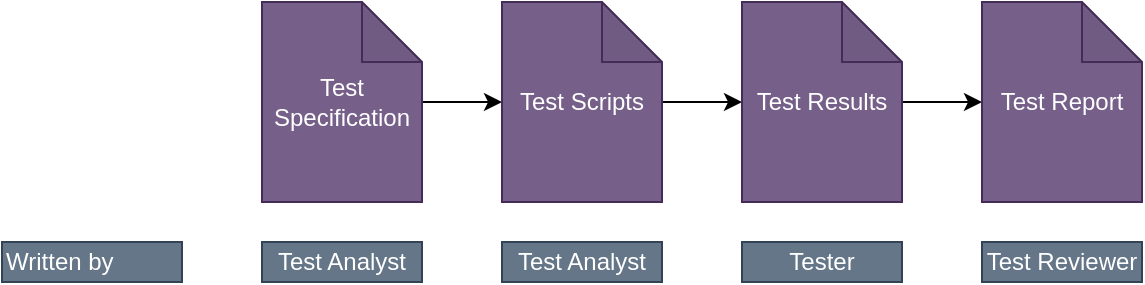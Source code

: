 <mxfile version="13.3.1" type="device"><diagram id="Fx65xFr9q_NexSO3tkSf" name="Page-1"><mxGraphModel dx="1024" dy="592" grid="1" gridSize="10" guides="1" tooltips="1" connect="1" arrows="1" fold="1" page="1" pageScale="1" pageWidth="827" pageHeight="1169" math="0" shadow="0"><root><mxCell id="0"/><mxCell id="1" parent="0"/><mxCell id="SP3vrCKPN82T2Ggu8m15-5" style="edgeStyle=orthogonalEdgeStyle;rounded=0;orthogonalLoop=1;jettySize=auto;html=1;entryX=0;entryY=0.5;entryDx=0;entryDy=0;entryPerimeter=0;" edge="1" parent="1" source="SP3vrCKPN82T2Ggu8m15-1" target="SP3vrCKPN82T2Ggu8m15-2"><mxGeometry relative="1" as="geometry"/></mxCell><mxCell id="SP3vrCKPN82T2Ggu8m15-1" value="Test Specification" style="shape=note;whiteSpace=wrap;html=1;backgroundOutline=1;darkOpacity=0.05;fillColor=#76608a;strokeColor=#432D57;fontColor=#ffffff;" vertex="1" parent="1"><mxGeometry x="310" y="120" width="80" height="100" as="geometry"/></mxCell><mxCell id="SP3vrCKPN82T2Ggu8m15-6" style="edgeStyle=orthogonalEdgeStyle;rounded=0;orthogonalLoop=1;jettySize=auto;html=1;entryX=0;entryY=0.5;entryDx=0;entryDy=0;entryPerimeter=0;" edge="1" parent="1" source="SP3vrCKPN82T2Ggu8m15-2" target="SP3vrCKPN82T2Ggu8m15-3"><mxGeometry relative="1" as="geometry"/></mxCell><mxCell id="SP3vrCKPN82T2Ggu8m15-2" value="Test Scripts" style="shape=note;whiteSpace=wrap;html=1;backgroundOutline=1;darkOpacity=0.05;fillColor=#76608a;strokeColor=#432D57;fontColor=#ffffff;" vertex="1" parent="1"><mxGeometry x="430" y="120" width="80" height="100" as="geometry"/></mxCell><mxCell id="SP3vrCKPN82T2Ggu8m15-7" style="edgeStyle=orthogonalEdgeStyle;rounded=0;orthogonalLoop=1;jettySize=auto;html=1;entryX=0;entryY=0.5;entryDx=0;entryDy=0;entryPerimeter=0;" edge="1" parent="1" source="SP3vrCKPN82T2Ggu8m15-3" target="SP3vrCKPN82T2Ggu8m15-4"><mxGeometry relative="1" as="geometry"/></mxCell><mxCell id="SP3vrCKPN82T2Ggu8m15-3" value="Test Results" style="shape=note;whiteSpace=wrap;html=1;backgroundOutline=1;darkOpacity=0.05;fillColor=#76608a;strokeColor=#432D57;fontColor=#ffffff;" vertex="1" parent="1"><mxGeometry x="550" y="120" width="80" height="100" as="geometry"/></mxCell><mxCell id="SP3vrCKPN82T2Ggu8m15-4" value="Test Report" style="shape=note;whiteSpace=wrap;html=1;backgroundOutline=1;darkOpacity=0.05;fillColor=#76608a;strokeColor=#432D57;fontColor=#ffffff;" vertex="1" parent="1"><mxGeometry x="670" y="120" width="80" height="100" as="geometry"/></mxCell><mxCell id="SP3vrCKPN82T2Ggu8m15-8" value="Written by" style="text;html=1;strokeColor=#314354;fillColor=#647687;align=left;verticalAlign=middle;whiteSpace=wrap;rounded=0;fontColor=#ffffff;" vertex="1" parent="1"><mxGeometry x="180" y="240" width="90" height="20" as="geometry"/></mxCell><mxCell id="SP3vrCKPN82T2Ggu8m15-12" value="Test Analyst" style="text;html=1;strokeColor=#314354;fillColor=#647687;align=center;verticalAlign=middle;whiteSpace=wrap;rounded=0;fontColor=#ffffff;" vertex="1" parent="1"><mxGeometry x="430" y="240" width="80" height="20" as="geometry"/></mxCell><mxCell id="SP3vrCKPN82T2Ggu8m15-13" value="Test Analyst" style="text;html=1;strokeColor=#314354;fillColor=#647687;align=center;verticalAlign=middle;whiteSpace=wrap;rounded=0;fontColor=#ffffff;" vertex="1" parent="1"><mxGeometry x="310" y="240" width="80" height="20" as="geometry"/></mxCell><mxCell id="SP3vrCKPN82T2Ggu8m15-14" value="Tester" style="text;html=1;strokeColor=#314354;fillColor=#647687;align=center;verticalAlign=middle;whiteSpace=wrap;rounded=0;fontColor=#ffffff;" vertex="1" parent="1"><mxGeometry x="550" y="240" width="80" height="20" as="geometry"/></mxCell><mxCell id="SP3vrCKPN82T2Ggu8m15-15" value="Test Reviewer" style="text;html=1;strokeColor=#314354;fillColor=#647687;align=center;verticalAlign=middle;whiteSpace=wrap;rounded=0;fontColor=#ffffff;" vertex="1" parent="1"><mxGeometry x="670" y="240" width="80" height="20" as="geometry"/></mxCell></root></mxGraphModel></diagram></mxfile>